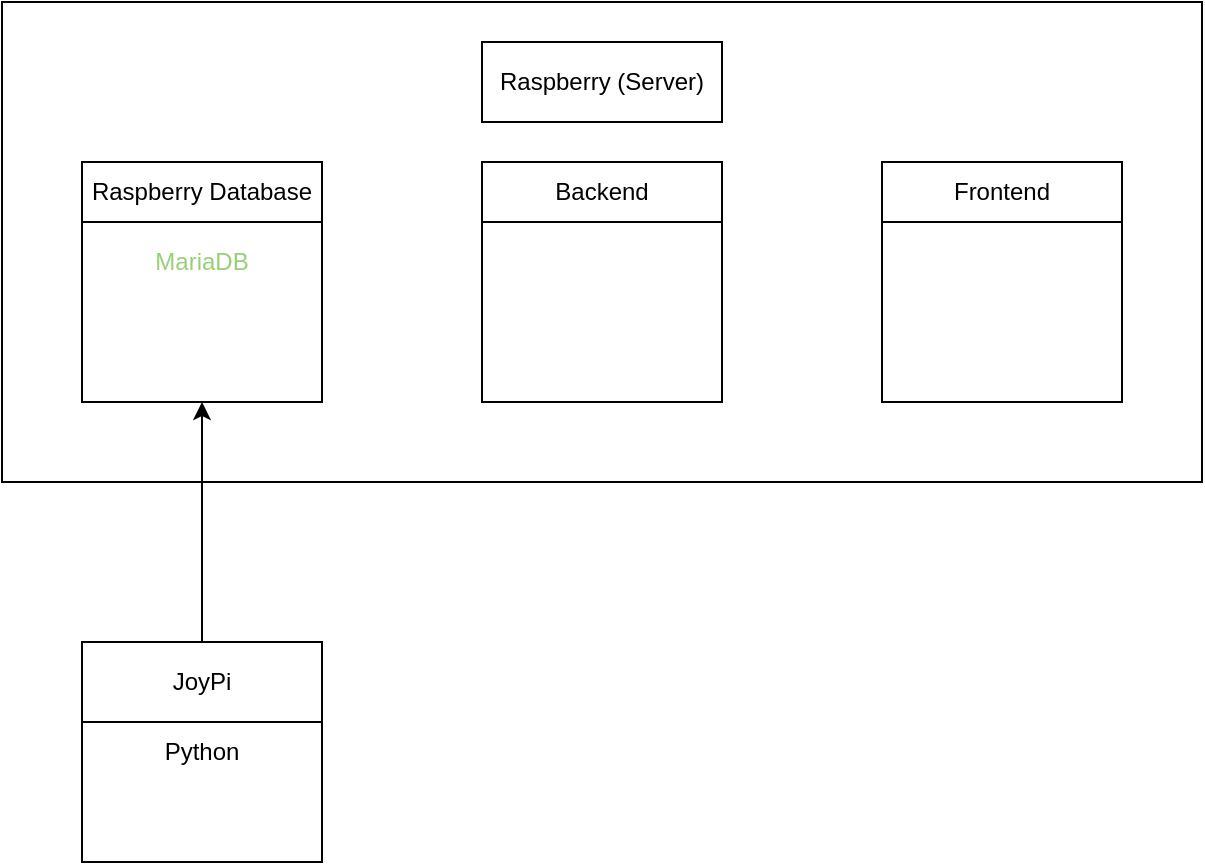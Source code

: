 <mxfile version="15.7.3" type="github">
  <diagram id="8N0BwDmGJMuKbO4q4aRS" name="Page-1">
    <mxGraphModel dx="1422" dy="764" grid="1" gridSize="10" guides="1" tooltips="1" connect="1" arrows="1" fold="1" page="1" pageScale="1" pageWidth="827" pageHeight="1169" math="0" shadow="0">
      <root>
        <mxCell id="0" />
        <mxCell id="1" parent="0" />
        <mxCell id="j-KVtAGFSYramSLd8h5h-1" value="" style="rounded=0;whiteSpace=wrap;html=1;" parent="1" vertex="1">
          <mxGeometry x="120" y="80" width="600" height="240" as="geometry" />
        </mxCell>
        <mxCell id="j-KVtAGFSYramSLd8h5h-7" value="" style="rounded=0;whiteSpace=wrap;html=1;" parent="1" vertex="1">
          <mxGeometry x="160" y="160" width="120" height="120" as="geometry" />
        </mxCell>
        <mxCell id="j-KVtAGFSYramSLd8h5h-8" value="" style="rounded=0;whiteSpace=wrap;html=1;" parent="1" vertex="1">
          <mxGeometry x="360" y="160" width="120" height="120" as="geometry" />
        </mxCell>
        <mxCell id="j-KVtAGFSYramSLd8h5h-9" value="" style="rounded=0;whiteSpace=wrap;html=1;" parent="1" vertex="1">
          <mxGeometry x="560" y="160" width="120" height="120" as="geometry" />
        </mxCell>
        <mxCell id="j-KVtAGFSYramSLd8h5h-10" value="Raspberry Database" style="rounded=0;whiteSpace=wrap;html=1;" parent="1" vertex="1">
          <mxGeometry x="160" y="160" width="120" height="30" as="geometry" />
        </mxCell>
        <mxCell id="j-KVtAGFSYramSLd8h5h-11" value="Backend" style="rounded=0;whiteSpace=wrap;html=1;" parent="1" vertex="1">
          <mxGeometry x="360" y="160" width="120" height="30" as="geometry" />
        </mxCell>
        <mxCell id="j-KVtAGFSYramSLd8h5h-12" value="Frontend" style="rounded=0;whiteSpace=wrap;html=1;" parent="1" vertex="1">
          <mxGeometry x="560" y="160" width="120" height="30" as="geometry" />
        </mxCell>
        <mxCell id="j-KVtAGFSYramSLd8h5h-13" value="Raspberry (Server)" style="rounded=0;whiteSpace=wrap;html=1;" parent="1" vertex="1">
          <mxGeometry x="360" y="100" width="120" height="40" as="geometry" />
        </mxCell>
        <mxCell id="j-KVtAGFSYramSLd8h5h-14" value="Python" style="rounded=0;whiteSpace=wrap;html=1;" parent="1" vertex="1">
          <mxGeometry x="160" y="400" width="120" height="110" as="geometry" />
        </mxCell>
        <mxCell id="j-KVtAGFSYramSLd8h5h-15" value="JoyPi" style="rounded=0;whiteSpace=wrap;html=1;" parent="1" vertex="1">
          <mxGeometry x="160" y="400" width="120" height="40" as="geometry" />
        </mxCell>
        <mxCell id="j-KVtAGFSYramSLd8h5h-16" value="" style="endArrow=classic;html=1;exitX=0.5;exitY=0;exitDx=0;exitDy=0;entryX=0.5;entryY=1;entryDx=0;entryDy=0;" parent="1" source="j-KVtAGFSYramSLd8h5h-15" target="j-KVtAGFSYramSLd8h5h-7" edge="1">
          <mxGeometry width="50" height="50" relative="1" as="geometry">
            <mxPoint x="390" y="430" as="sourcePoint" />
            <mxPoint x="440" y="380" as="targetPoint" />
          </mxGeometry>
        </mxCell>
        <mxCell id="j-KVtAGFSYramSLd8h5h-17" value="MariaDB" style="text;html=1;align=center;verticalAlign=middle;whiteSpace=wrap;rounded=0;fontColor=#97D077;" parent="1" vertex="1">
          <mxGeometry x="200" y="200" width="40" height="20" as="geometry" />
        </mxCell>
      </root>
    </mxGraphModel>
  </diagram>
</mxfile>
